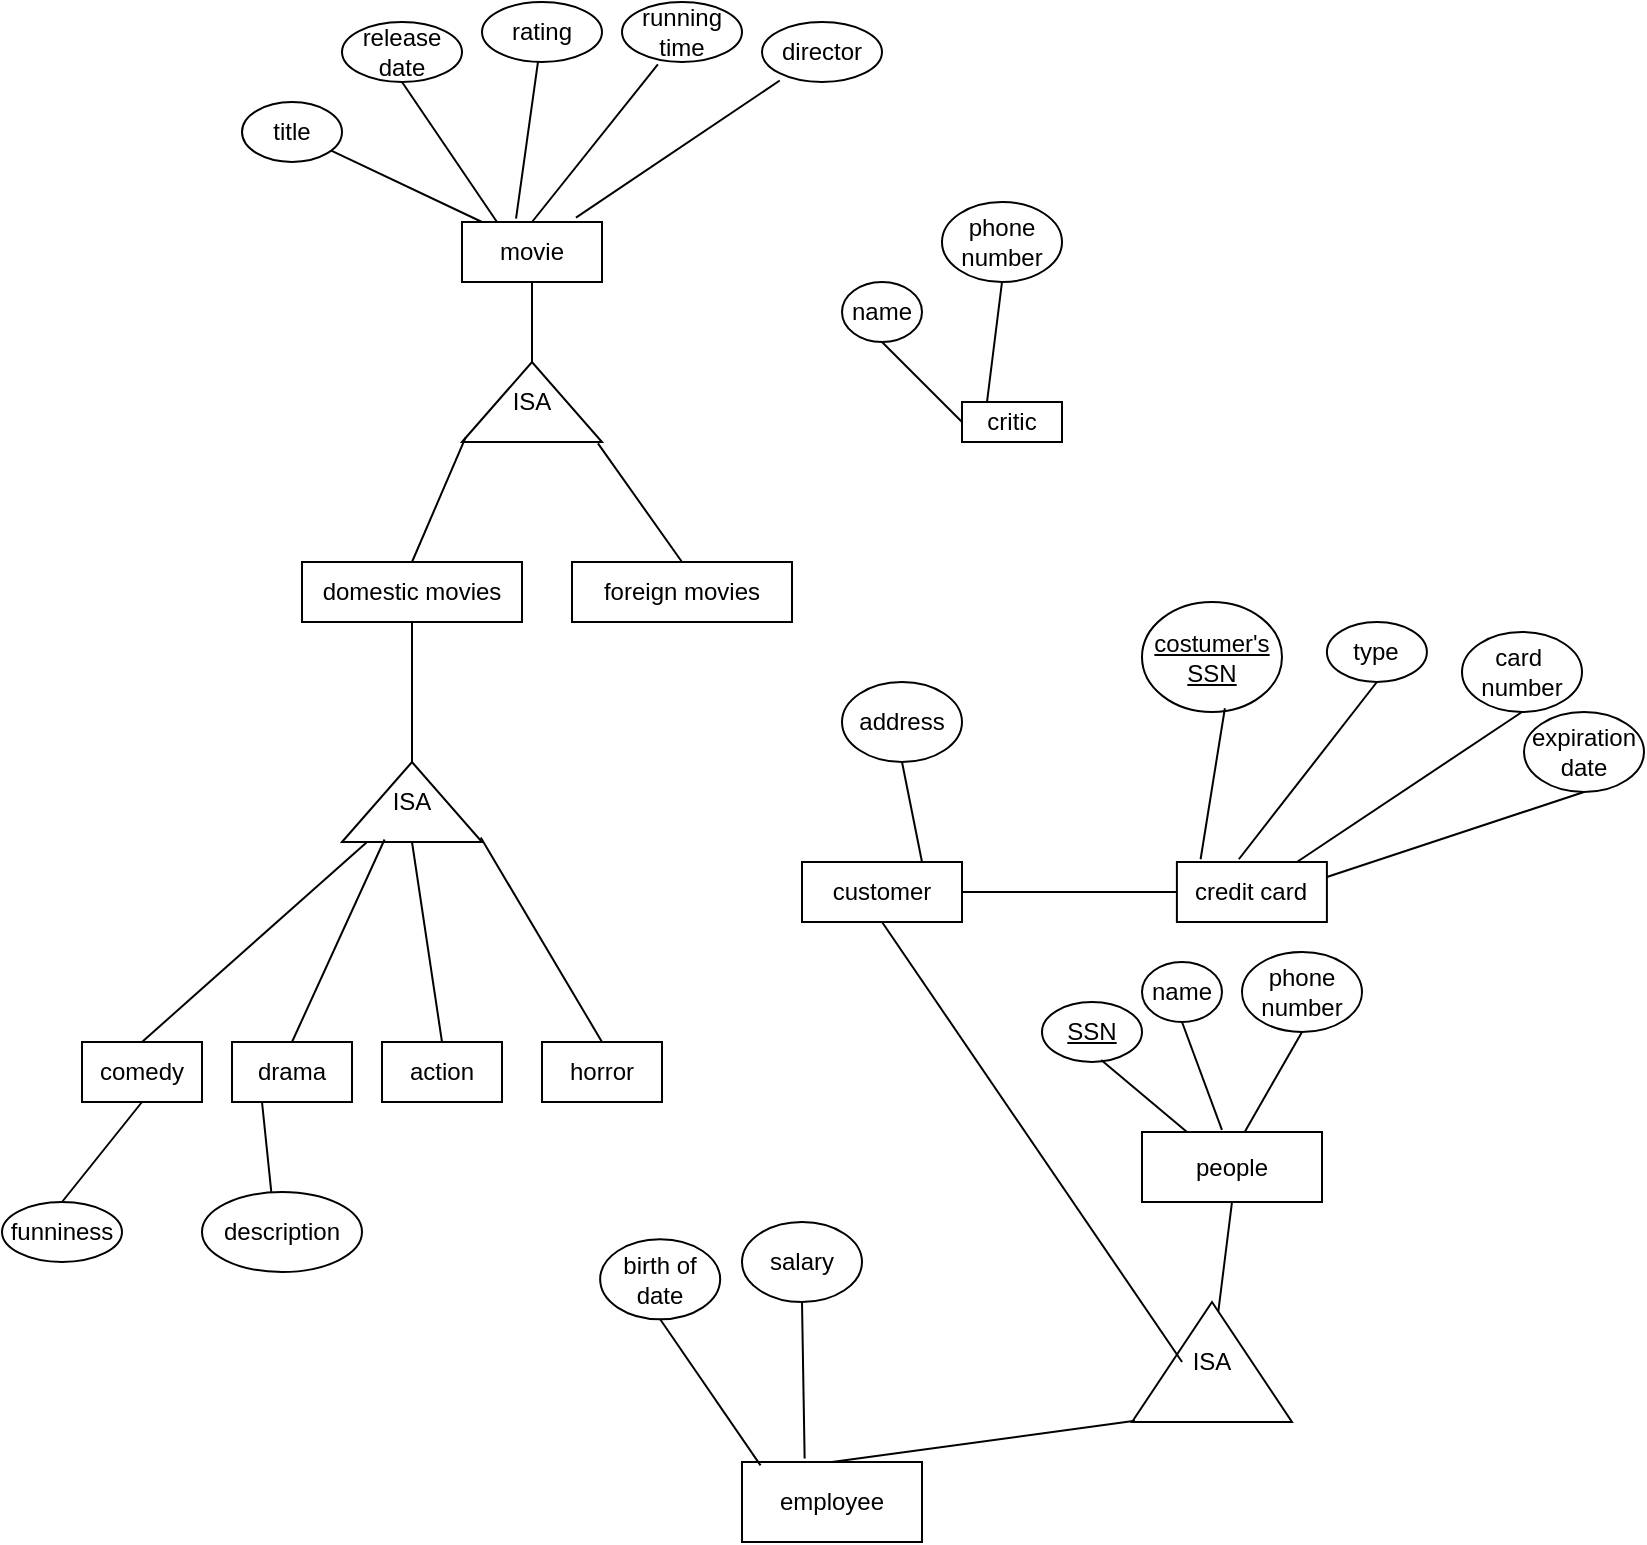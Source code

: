 <mxfile version="21.0.8" type="github">
  <diagram name="第1頁" id="P9BM3nfEhgbrT5ptWXJF">
    <mxGraphModel dx="989" dy="530" grid="1" gridSize="10" guides="1" tooltips="1" connect="1" arrows="1" fold="1" page="1" pageScale="1" pageWidth="827" pageHeight="1169" math="0" shadow="0">
      <root>
        <mxCell id="0" />
        <mxCell id="1" parent="0" />
        <mxCell id="3KgX_dlSJIxUzlRzkm22-1" value="movie" style="rounded=0;whiteSpace=wrap;html=1;" vertex="1" parent="1">
          <mxGeometry x="350" y="370" width="70" height="30" as="geometry" />
        </mxCell>
        <mxCell id="3KgX_dlSJIxUzlRzkm22-2" value="title" style="ellipse;whiteSpace=wrap;html=1;" vertex="1" parent="1">
          <mxGeometry x="240" y="310" width="50" height="30" as="geometry" />
        </mxCell>
        <mxCell id="3KgX_dlSJIxUzlRzkm22-4" value="" style="endArrow=none;html=1;rounded=0;exitX=0.143;exitY=0;exitDx=0;exitDy=0;exitPerimeter=0;" edge="1" parent="1" source="3KgX_dlSJIxUzlRzkm22-1" target="3KgX_dlSJIxUzlRzkm22-2">
          <mxGeometry width="50" height="50" relative="1" as="geometry">
            <mxPoint x="380" y="420" as="sourcePoint" />
            <mxPoint x="430" y="370" as="targetPoint" />
          </mxGeometry>
        </mxCell>
        <mxCell id="3KgX_dlSJIxUzlRzkm22-5" value="release date" style="ellipse;whiteSpace=wrap;html=1;" vertex="1" parent="1">
          <mxGeometry x="290" y="270" width="60" height="30" as="geometry" />
        </mxCell>
        <mxCell id="3KgX_dlSJIxUzlRzkm22-6" value="" style="endArrow=none;html=1;rounded=0;entryX=0.5;entryY=1;entryDx=0;entryDy=0;exitX=0.25;exitY=0;exitDx=0;exitDy=0;" edge="1" parent="1" source="3KgX_dlSJIxUzlRzkm22-1" target="3KgX_dlSJIxUzlRzkm22-5">
          <mxGeometry width="50" height="50" relative="1" as="geometry">
            <mxPoint x="370" y="360" as="sourcePoint" />
            <mxPoint x="326" y="328" as="targetPoint" />
          </mxGeometry>
        </mxCell>
        <mxCell id="3KgX_dlSJIxUzlRzkm22-7" value="rating" style="ellipse;whiteSpace=wrap;html=1;" vertex="1" parent="1">
          <mxGeometry x="360" y="260" width="60" height="30" as="geometry" />
        </mxCell>
        <mxCell id="3KgX_dlSJIxUzlRzkm22-8" value="" style="endArrow=none;html=1;rounded=0;exitX=0.386;exitY=-0.057;exitDx=0;exitDy=0;exitPerimeter=0;" edge="1" parent="1" source="3KgX_dlSJIxUzlRzkm22-1" target="3KgX_dlSJIxUzlRzkm22-7">
          <mxGeometry width="50" height="50" relative="1" as="geometry">
            <mxPoint x="378" y="380" as="sourcePoint" />
            <mxPoint x="370" y="310" as="targetPoint" />
          </mxGeometry>
        </mxCell>
        <mxCell id="3KgX_dlSJIxUzlRzkm22-9" value="running time" style="ellipse;whiteSpace=wrap;html=1;" vertex="1" parent="1">
          <mxGeometry x="430" y="260" width="60" height="30" as="geometry" />
        </mxCell>
        <mxCell id="3KgX_dlSJIxUzlRzkm22-10" value="" style="endArrow=none;html=1;rounded=0;entryX=0.299;entryY=1.038;entryDx=0;entryDy=0;entryPerimeter=0;exitX=0.5;exitY=0;exitDx=0;exitDy=0;" edge="1" parent="1" source="3KgX_dlSJIxUzlRzkm22-1" target="3KgX_dlSJIxUzlRzkm22-9">
          <mxGeometry width="50" height="50" relative="1" as="geometry">
            <mxPoint x="390" y="360" as="sourcePoint" />
            <mxPoint x="430" y="280" as="targetPoint" />
          </mxGeometry>
        </mxCell>
        <mxCell id="3KgX_dlSJIxUzlRzkm22-11" value="director" style="ellipse;whiteSpace=wrap;html=1;" vertex="1" parent="1">
          <mxGeometry x="500" y="270" width="60" height="30" as="geometry" />
        </mxCell>
        <mxCell id="3KgX_dlSJIxUzlRzkm22-12" value="" style="endArrow=none;html=1;rounded=0;entryX=0.148;entryY=0.975;entryDx=0;entryDy=0;entryPerimeter=0;exitX=0.814;exitY=-0.073;exitDx=0;exitDy=0;exitPerimeter=0;" edge="1" parent="1" source="3KgX_dlSJIxUzlRzkm22-1" target="3KgX_dlSJIxUzlRzkm22-11">
          <mxGeometry width="50" height="50" relative="1" as="geometry">
            <mxPoint x="380" y="330" as="sourcePoint" />
            <mxPoint x="430" y="280" as="targetPoint" />
          </mxGeometry>
        </mxCell>
        <mxCell id="3KgX_dlSJIxUzlRzkm22-13" value="ISA" style="triangle;whiteSpace=wrap;html=1;direction=north;" vertex="1" parent="1">
          <mxGeometry x="350" y="440" width="70" height="40" as="geometry" />
        </mxCell>
        <mxCell id="3KgX_dlSJIxUzlRzkm22-14" value="" style="endArrow=none;html=1;rounded=0;entryX=0.5;entryY=1;entryDx=0;entryDy=0;exitX=1;exitY=0.5;exitDx=0;exitDy=0;" edge="1" parent="1" source="3KgX_dlSJIxUzlRzkm22-13" target="3KgX_dlSJIxUzlRzkm22-1">
          <mxGeometry width="50" height="50" relative="1" as="geometry">
            <mxPoint x="380" y="480" as="sourcePoint" />
            <mxPoint x="430" y="430" as="targetPoint" />
          </mxGeometry>
        </mxCell>
        <mxCell id="3KgX_dlSJIxUzlRzkm22-15" value="" style="endArrow=none;html=1;rounded=0;entryX=0.055;entryY=0.025;entryDx=0;entryDy=0;entryPerimeter=0;exitX=0.5;exitY=0;exitDx=0;exitDy=0;" edge="1" parent="1" source="3KgX_dlSJIxUzlRzkm22-17" target="3KgX_dlSJIxUzlRzkm22-13">
          <mxGeometry width="50" height="50" relative="1" as="geometry">
            <mxPoint x="290" y="540" as="sourcePoint" />
            <mxPoint x="430" y="430" as="targetPoint" />
          </mxGeometry>
        </mxCell>
        <mxCell id="3KgX_dlSJIxUzlRzkm22-16" value="" style="endArrow=none;html=1;rounded=0;entryX=-0.017;entryY=0.971;entryDx=0;entryDy=0;entryPerimeter=0;exitX=0.5;exitY=0;exitDx=0;exitDy=0;" edge="1" parent="1" source="3KgX_dlSJIxUzlRzkm22-18" target="3KgX_dlSJIxUzlRzkm22-13">
          <mxGeometry width="50" height="50" relative="1" as="geometry">
            <mxPoint x="440" y="520" as="sourcePoint" />
            <mxPoint x="362" y="488" as="targetPoint" />
          </mxGeometry>
        </mxCell>
        <mxCell id="3KgX_dlSJIxUzlRzkm22-17" value="domestic&amp;nbsp;movies" style="rounded=0;whiteSpace=wrap;html=1;" vertex="1" parent="1">
          <mxGeometry x="270" y="540" width="110" height="30" as="geometry" />
        </mxCell>
        <mxCell id="3KgX_dlSJIxUzlRzkm22-18" value="foreign&amp;nbsp;movies" style="rounded=0;whiteSpace=wrap;html=1;" vertex="1" parent="1">
          <mxGeometry x="405" y="540" width="110" height="30" as="geometry" />
        </mxCell>
        <mxCell id="3KgX_dlSJIxUzlRzkm22-19" value="ISA" style="triangle;whiteSpace=wrap;html=1;direction=north;" vertex="1" parent="1">
          <mxGeometry x="290" y="640" width="70" height="40" as="geometry" />
        </mxCell>
        <mxCell id="3KgX_dlSJIxUzlRzkm22-20" value="" style="endArrow=none;html=1;rounded=0;entryX=0.5;entryY=1;entryDx=0;entryDy=0;exitX=1;exitY=0.5;exitDx=0;exitDy=0;" edge="1" parent="1" source="3KgX_dlSJIxUzlRzkm22-19" target="3KgX_dlSJIxUzlRzkm22-17">
          <mxGeometry width="50" height="50" relative="1" as="geometry">
            <mxPoint x="310" y="700" as="sourcePoint" />
            <mxPoint x="160" y="580" as="targetPoint" />
          </mxGeometry>
        </mxCell>
        <mxCell id="3KgX_dlSJIxUzlRzkm22-21" value="" style="endArrow=none;html=1;rounded=0;entryX=-0.005;entryY=0.175;entryDx=0;entryDy=0;entryPerimeter=0;exitX=0.5;exitY=0;exitDx=0;exitDy=0;" edge="1" parent="1" source="3KgX_dlSJIxUzlRzkm22-22" target="3KgX_dlSJIxUzlRzkm22-19">
          <mxGeometry width="50" height="50" relative="1" as="geometry">
            <mxPoint x="240" y="742" as="sourcePoint" />
            <mxPoint x="302" y="680" as="targetPoint" />
          </mxGeometry>
        </mxCell>
        <mxCell id="3KgX_dlSJIxUzlRzkm22-22" value="comedy" style="rounded=0;whiteSpace=wrap;html=1;" vertex="1" parent="1">
          <mxGeometry x="160" y="780" width="60" height="30" as="geometry" />
        </mxCell>
        <mxCell id="3KgX_dlSJIxUzlRzkm22-23" value="" style="endArrow=none;html=1;rounded=0;exitX=0.5;exitY=0;exitDx=0;exitDy=0;entryX=0.031;entryY=0.304;entryDx=0;entryDy=0;entryPerimeter=0;" edge="1" parent="1" source="3KgX_dlSJIxUzlRzkm22-24" target="3KgX_dlSJIxUzlRzkm22-19">
          <mxGeometry width="50" height="50" relative="1" as="geometry">
            <mxPoint x="315" y="772.32" as="sourcePoint" />
            <mxPoint x="290" y="710" as="targetPoint" />
          </mxGeometry>
        </mxCell>
        <mxCell id="3KgX_dlSJIxUzlRzkm22-24" value="drama" style="rounded=0;whiteSpace=wrap;html=1;" vertex="1" parent="1">
          <mxGeometry x="235" y="780" width="60" height="30" as="geometry" />
        </mxCell>
        <mxCell id="3KgX_dlSJIxUzlRzkm22-25" value="" style="endArrow=none;html=1;rounded=0;exitX=0.5;exitY=0;exitDx=0;exitDy=0;entryX=0;entryY=0.5;entryDx=0;entryDy=0;" edge="1" parent="1" source="3KgX_dlSJIxUzlRzkm22-26" target="3KgX_dlSJIxUzlRzkm22-19">
          <mxGeometry width="50" height="50" relative="1" as="geometry">
            <mxPoint x="325" y="782.32" as="sourcePoint" />
            <mxPoint x="301" y="689" as="targetPoint" />
          </mxGeometry>
        </mxCell>
        <mxCell id="3KgX_dlSJIxUzlRzkm22-26" value="action" style="rounded=0;whiteSpace=wrap;html=1;" vertex="1" parent="1">
          <mxGeometry x="310" y="780" width="60" height="30" as="geometry" />
        </mxCell>
        <mxCell id="3KgX_dlSJIxUzlRzkm22-27" value="" style="endArrow=none;html=1;rounded=0;exitX=0.5;exitY=0;exitDx=0;exitDy=0;entryX=0.055;entryY=0.991;entryDx=0;entryDy=0;entryPerimeter=0;" edge="1" parent="1" source="3KgX_dlSJIxUzlRzkm22-28" target="3KgX_dlSJIxUzlRzkm22-19">
          <mxGeometry width="50" height="50" relative="1" as="geometry">
            <mxPoint x="335" y="792.32" as="sourcePoint" />
            <mxPoint x="311" y="699" as="targetPoint" />
          </mxGeometry>
        </mxCell>
        <mxCell id="3KgX_dlSJIxUzlRzkm22-28" value="horror" style="rounded=0;whiteSpace=wrap;html=1;" vertex="1" parent="1">
          <mxGeometry x="390" y="780" width="60" height="30" as="geometry" />
        </mxCell>
        <mxCell id="3KgX_dlSJIxUzlRzkm22-31" value="funniness" style="ellipse;whiteSpace=wrap;html=1;" vertex="1" parent="1">
          <mxGeometry x="120" y="860" width="60" height="30" as="geometry" />
        </mxCell>
        <mxCell id="3KgX_dlSJIxUzlRzkm22-33" value="" style="endArrow=none;html=1;rounded=0;entryX=0.5;entryY=1;entryDx=0;entryDy=0;exitX=0.5;exitY=0;exitDx=0;exitDy=0;" edge="1" parent="1" source="3KgX_dlSJIxUzlRzkm22-31" target="3KgX_dlSJIxUzlRzkm22-22">
          <mxGeometry width="50" height="50" relative="1" as="geometry">
            <mxPoint x="380" y="760" as="sourcePoint" />
            <mxPoint x="430" y="710" as="targetPoint" />
          </mxGeometry>
        </mxCell>
        <mxCell id="3KgX_dlSJIxUzlRzkm22-34" value="description" style="ellipse;whiteSpace=wrap;html=1;" vertex="1" parent="1">
          <mxGeometry x="220" y="855" width="80" height="40" as="geometry" />
        </mxCell>
        <mxCell id="3KgX_dlSJIxUzlRzkm22-35" value="" style="endArrow=none;html=1;rounded=0;entryX=0.25;entryY=1;entryDx=0;entryDy=0;exitX=0.433;exitY=-0.001;exitDx=0;exitDy=0;exitPerimeter=0;" edge="1" parent="1" source="3KgX_dlSJIxUzlRzkm22-34" target="3KgX_dlSJIxUzlRzkm22-24">
          <mxGeometry width="50" height="50" relative="1" as="geometry">
            <mxPoint x="380" y="760" as="sourcePoint" />
            <mxPoint x="430" y="710" as="targetPoint" />
          </mxGeometry>
        </mxCell>
        <mxCell id="3KgX_dlSJIxUzlRzkm22-36" value="critic" style="rounded=0;whiteSpace=wrap;html=1;" vertex="1" parent="1">
          <mxGeometry x="600" y="460" width="50" height="20" as="geometry" />
        </mxCell>
        <mxCell id="3KgX_dlSJIxUzlRzkm22-37" value="name" style="ellipse;whiteSpace=wrap;html=1;" vertex="1" parent="1">
          <mxGeometry x="540" y="400" width="40" height="30" as="geometry" />
        </mxCell>
        <mxCell id="3KgX_dlSJIxUzlRzkm22-38" value="" style="endArrow=none;html=1;rounded=0;entryX=0.5;entryY=1;entryDx=0;entryDy=0;exitX=0;exitY=0.5;exitDx=0;exitDy=0;" edge="1" parent="1" source="3KgX_dlSJIxUzlRzkm22-36" target="3KgX_dlSJIxUzlRzkm22-37">
          <mxGeometry width="50" height="50" relative="1" as="geometry">
            <mxPoint x="380" y="480" as="sourcePoint" />
            <mxPoint x="430" y="430" as="targetPoint" />
          </mxGeometry>
        </mxCell>
        <mxCell id="3KgX_dlSJIxUzlRzkm22-39" value="phone number" style="ellipse;whiteSpace=wrap;html=1;" vertex="1" parent="1">
          <mxGeometry x="590" y="360" width="60" height="40" as="geometry" />
        </mxCell>
        <mxCell id="3KgX_dlSJIxUzlRzkm22-40" value="" style="endArrow=none;html=1;rounded=0;entryX=0.5;entryY=1;entryDx=0;entryDy=0;exitX=0.25;exitY=0;exitDx=0;exitDy=0;" edge="1" parent="1" target="3KgX_dlSJIxUzlRzkm22-39" source="3KgX_dlSJIxUzlRzkm22-36">
          <mxGeometry width="50" height="50" relative="1" as="geometry">
            <mxPoint x="650" y="440" as="sourcePoint" />
            <mxPoint x="480" y="400" as="targetPoint" />
          </mxGeometry>
        </mxCell>
        <mxCell id="3KgX_dlSJIxUzlRzkm22-41" value="customer" style="rounded=0;whiteSpace=wrap;html=1;" vertex="1" parent="1">
          <mxGeometry x="520" y="690" width="80" height="30" as="geometry" />
        </mxCell>
        <mxCell id="3KgX_dlSJIxUzlRzkm22-42" value="&lt;u&gt;SSN&lt;/u&gt;" style="ellipse;whiteSpace=wrap;html=1;" vertex="1" parent="1">
          <mxGeometry x="640" y="760" width="50" height="30" as="geometry" />
        </mxCell>
        <mxCell id="3KgX_dlSJIxUzlRzkm22-44" value="" style="endArrow=none;html=1;rounded=0;entryX=0.592;entryY=0.966;entryDx=0;entryDy=0;entryPerimeter=0;exitX=0.25;exitY=0;exitDx=0;exitDy=0;" edge="1" parent="1" source="3KgX_dlSJIxUzlRzkm22-63" target="3KgX_dlSJIxUzlRzkm22-42">
          <mxGeometry width="50" height="50" relative="1" as="geometry">
            <mxPoint x="675.47" y="826.22" as="sourcePoint" />
            <mxPoint x="550" y="710" as="targetPoint" />
          </mxGeometry>
        </mxCell>
        <mxCell id="3KgX_dlSJIxUzlRzkm22-45" value="name" style="ellipse;whiteSpace=wrap;html=1;" vertex="1" parent="1">
          <mxGeometry x="690" y="740" width="40" height="30" as="geometry" />
        </mxCell>
        <mxCell id="3KgX_dlSJIxUzlRzkm22-46" value="" style="endArrow=none;html=1;rounded=0;entryX=0.5;entryY=1;entryDx=0;entryDy=0;exitX=0.444;exitY=-0.03;exitDx=0;exitDy=0;exitPerimeter=0;" edge="1" parent="1" target="3KgX_dlSJIxUzlRzkm22-45" source="3KgX_dlSJIxUzlRzkm22-63">
          <mxGeometry width="50" height="50" relative="1" as="geometry">
            <mxPoint x="840.0" y="830" as="sourcePoint" />
            <mxPoint x="720" y="745" as="targetPoint" />
          </mxGeometry>
        </mxCell>
        <mxCell id="3KgX_dlSJIxUzlRzkm22-47" value="phone number" style="ellipse;whiteSpace=wrap;html=1;" vertex="1" parent="1">
          <mxGeometry x="740" y="735" width="60" height="40" as="geometry" />
        </mxCell>
        <mxCell id="3KgX_dlSJIxUzlRzkm22-48" value="" style="endArrow=none;html=1;rounded=0;entryX=0.5;entryY=1;entryDx=0;entryDy=0;exitX=0.565;exitY=0.025;exitDx=0;exitDy=0;exitPerimeter=0;" edge="1" parent="1" target="3KgX_dlSJIxUzlRzkm22-47" source="3KgX_dlSJIxUzlRzkm22-63">
          <mxGeometry width="50" height="50" relative="1" as="geometry">
            <mxPoint x="821.36" y="829.49" as="sourcePoint" />
            <mxPoint x="780" y="690.51" as="targetPoint" />
          </mxGeometry>
        </mxCell>
        <mxCell id="3KgX_dlSJIxUzlRzkm22-49" value="address" style="ellipse;whiteSpace=wrap;html=1;" vertex="1" parent="1">
          <mxGeometry x="540" y="600" width="60" height="40" as="geometry" />
        </mxCell>
        <mxCell id="3KgX_dlSJIxUzlRzkm22-50" value="" style="endArrow=none;html=1;rounded=0;entryX=0.5;entryY=1;entryDx=0;entryDy=0;exitX=0.75;exitY=0;exitDx=0;exitDy=0;" edge="1" parent="1" target="3KgX_dlSJIxUzlRzkm22-49" source="3KgX_dlSJIxUzlRzkm22-41">
          <mxGeometry width="50" height="50" relative="1" as="geometry">
            <mxPoint x="651" y="699" as="sourcePoint" />
            <mxPoint x="610" y="560" as="targetPoint" />
          </mxGeometry>
        </mxCell>
        <mxCell id="3KgX_dlSJIxUzlRzkm22-51" value="credit card" style="rounded=0;whiteSpace=wrap;html=1;" vertex="1" parent="1">
          <mxGeometry x="707.45" y="690" width="75" height="30" as="geometry" />
        </mxCell>
        <mxCell id="3KgX_dlSJIxUzlRzkm22-52" style="edgeStyle=orthogonalEdgeStyle;rounded=0;orthogonalLoop=1;jettySize=auto;html=1;exitX=0.5;exitY=1;exitDx=0;exitDy=0;" edge="1" parent="1" source="3KgX_dlSJIxUzlRzkm22-51" target="3KgX_dlSJIxUzlRzkm22-51">
          <mxGeometry relative="1" as="geometry" />
        </mxCell>
        <mxCell id="3KgX_dlSJIxUzlRzkm22-53" value="" style="endArrow=none;html=1;rounded=0;entryX=1;entryY=0.5;entryDx=0;entryDy=0;exitX=0;exitY=0.5;exitDx=0;exitDy=0;" edge="1" parent="1" source="3KgX_dlSJIxUzlRzkm22-51" target="3KgX_dlSJIxUzlRzkm22-41">
          <mxGeometry width="50" height="50" relative="1" as="geometry">
            <mxPoint x="430" y="570" as="sourcePoint" />
            <mxPoint x="480" y="520" as="targetPoint" />
          </mxGeometry>
        </mxCell>
        <mxCell id="3KgX_dlSJIxUzlRzkm22-54" value="&lt;u&gt;costumer&#39;s SSN&lt;/u&gt;" style="ellipse;whiteSpace=wrap;html=1;" vertex="1" parent="1">
          <mxGeometry x="690" y="560" width="70" height="55" as="geometry" />
        </mxCell>
        <mxCell id="3KgX_dlSJIxUzlRzkm22-55" value="" style="endArrow=none;html=1;rounded=0;entryX=0.592;entryY=0.966;entryDx=0;entryDy=0;entryPerimeter=0;exitX=0.158;exitY=-0.046;exitDx=0;exitDy=0;exitPerimeter=0;" edge="1" parent="1" target="3KgX_dlSJIxUzlRzkm22-54" source="3KgX_dlSJIxUzlRzkm22-51">
          <mxGeometry width="50" height="50" relative="1" as="geometry">
            <mxPoint x="766" y="665" as="sourcePoint" />
            <mxPoint x="610" y="565" as="targetPoint" />
          </mxGeometry>
        </mxCell>
        <mxCell id="3KgX_dlSJIxUzlRzkm22-56" value="type" style="ellipse;whiteSpace=wrap;html=1;" vertex="1" parent="1">
          <mxGeometry x="782.45" y="570" width="50" height="30" as="geometry" />
        </mxCell>
        <mxCell id="3KgX_dlSJIxUzlRzkm22-57" value="" style="endArrow=none;html=1;rounded=0;entryX=0.5;entryY=1;entryDx=0;entryDy=0;exitX=0.413;exitY=-0.046;exitDx=0;exitDy=0;exitPerimeter=0;" edge="1" parent="1" target="3KgX_dlSJIxUzlRzkm22-56" source="3KgX_dlSJIxUzlRzkm22-51">
          <mxGeometry width="50" height="50" relative="1" as="geometry">
            <mxPoint x="760" y="690" as="sourcePoint" />
            <mxPoint x="702.45" y="577.76" as="targetPoint" />
          </mxGeometry>
        </mxCell>
        <mxCell id="3KgX_dlSJIxUzlRzkm22-58" value="card&amp;nbsp; number" style="ellipse;whiteSpace=wrap;html=1;" vertex="1" parent="1">
          <mxGeometry x="850" y="575" width="60" height="40" as="geometry" />
        </mxCell>
        <mxCell id="3KgX_dlSJIxUzlRzkm22-59" value="" style="endArrow=none;html=1;rounded=0;entryX=0.5;entryY=1;entryDx=0;entryDy=0;" edge="1" parent="1" target="3KgX_dlSJIxUzlRzkm22-58" source="3KgX_dlSJIxUzlRzkm22-51">
          <mxGeometry width="50" height="50" relative="1" as="geometry">
            <mxPoint x="810" y="690" as="sourcePoint" />
            <mxPoint x="840" y="560" as="targetPoint" />
          </mxGeometry>
        </mxCell>
        <mxCell id="3KgX_dlSJIxUzlRzkm22-60" value="expiration date" style="ellipse;whiteSpace=wrap;html=1;" vertex="1" parent="1">
          <mxGeometry x="881" y="615" width="60" height="40" as="geometry" />
        </mxCell>
        <mxCell id="3KgX_dlSJIxUzlRzkm22-61" value="" style="endArrow=none;html=1;rounded=0;entryX=0.5;entryY=1;entryDx=0;entryDy=0;exitX=1;exitY=0.25;exitDx=0;exitDy=0;" edge="1" parent="1" target="3KgX_dlSJIxUzlRzkm22-60" source="3KgX_dlSJIxUzlRzkm22-51">
          <mxGeometry width="50" height="50" relative="1" as="geometry">
            <mxPoint x="800" y="725" as="sourcePoint" />
            <mxPoint x="871" y="595" as="targetPoint" />
          </mxGeometry>
        </mxCell>
        <mxCell id="3KgX_dlSJIxUzlRzkm22-62" value="employee" style="rounded=0;whiteSpace=wrap;html=1;" vertex="1" parent="1">
          <mxGeometry x="490" y="990" width="90" height="40" as="geometry" />
        </mxCell>
        <mxCell id="3KgX_dlSJIxUzlRzkm22-63" value="people" style="rounded=0;whiteSpace=wrap;html=1;" vertex="1" parent="1">
          <mxGeometry x="690" y="825" width="90" height="35" as="geometry" />
        </mxCell>
        <mxCell id="3KgX_dlSJIxUzlRzkm22-64" value="" style="endArrow=none;html=1;rounded=0;entryX=0.5;entryY=1;entryDx=0;entryDy=0;" edge="1" parent="1" source="3KgX_dlSJIxUzlRzkm22-65" target="3KgX_dlSJIxUzlRzkm22-63">
          <mxGeometry width="50" height="50" relative="1" as="geometry">
            <mxPoint x="715" y="950" as="sourcePoint" />
            <mxPoint x="480" y="850" as="targetPoint" />
          </mxGeometry>
        </mxCell>
        <mxCell id="3KgX_dlSJIxUzlRzkm22-66" value="" style="endArrow=none;html=1;rounded=0;entryX=0.5;entryY=1;entryDx=0;entryDy=0;" edge="1" parent="1" target="3KgX_dlSJIxUzlRzkm22-65">
          <mxGeometry width="50" height="50" relative="1" as="geometry">
            <mxPoint x="715" y="950" as="sourcePoint" />
            <mxPoint x="715" y="893" as="targetPoint" />
          </mxGeometry>
        </mxCell>
        <mxCell id="3KgX_dlSJIxUzlRzkm22-65" value="ISA" style="triangle;whiteSpace=wrap;html=1;direction=north;" vertex="1" parent="1">
          <mxGeometry x="685" y="910" width="80" height="60" as="geometry" />
        </mxCell>
        <mxCell id="3KgX_dlSJIxUzlRzkm22-67" value="" style="endArrow=none;html=1;rounded=0;entryX=0.5;entryY=0.313;entryDx=0;entryDy=0;entryPerimeter=0;exitX=0.5;exitY=1;exitDx=0;exitDy=0;" edge="1" parent="1" source="3KgX_dlSJIxUzlRzkm22-41" target="3KgX_dlSJIxUzlRzkm22-65">
          <mxGeometry width="50" height="50" relative="1" as="geometry">
            <mxPoint x="430" y="900" as="sourcePoint" />
            <mxPoint x="480" y="850" as="targetPoint" />
          </mxGeometry>
        </mxCell>
        <mxCell id="3KgX_dlSJIxUzlRzkm22-68" value="" style="endArrow=none;html=1;rounded=0;entryX=0.011;entryY=0.019;entryDx=0;entryDy=0;entryPerimeter=0;exitX=0.5;exitY=0;exitDx=0;exitDy=0;" edge="1" parent="1" source="3KgX_dlSJIxUzlRzkm22-62" target="3KgX_dlSJIxUzlRzkm22-65">
          <mxGeometry width="50" height="50" relative="1" as="geometry">
            <mxPoint x="430" y="900" as="sourcePoint" />
            <mxPoint x="480" y="850" as="targetPoint" />
          </mxGeometry>
        </mxCell>
        <mxCell id="3KgX_dlSJIxUzlRzkm22-69" value="birth of date" style="ellipse;whiteSpace=wrap;html=1;" vertex="1" parent="1">
          <mxGeometry x="419.08" y="878.64" width="60" height="40" as="geometry" />
        </mxCell>
        <mxCell id="3KgX_dlSJIxUzlRzkm22-70" value="" style="endArrow=none;html=1;rounded=0;entryX=0.5;entryY=1;entryDx=0;entryDy=0;exitX=0.103;exitY=0.043;exitDx=0;exitDy=0;exitPerimeter=0;" edge="1" parent="1" target="3KgX_dlSJIxUzlRzkm22-69" source="3KgX_dlSJIxUzlRzkm22-62">
          <mxGeometry width="50" height="50" relative="1" as="geometry">
            <mxPoint x="500" y="1000" as="sourcePoint" />
            <mxPoint x="459.08" y="834.15" as="targetPoint" />
          </mxGeometry>
        </mxCell>
        <mxCell id="3KgX_dlSJIxUzlRzkm22-71" value="salary" style="ellipse;whiteSpace=wrap;html=1;" vertex="1" parent="1">
          <mxGeometry x="490.0" y="870" width="60" height="40" as="geometry" />
        </mxCell>
        <mxCell id="3KgX_dlSJIxUzlRzkm22-72" value="" style="endArrow=none;html=1;rounded=0;entryX=0.5;entryY=1;entryDx=0;entryDy=0;exitX=0.348;exitY=-0.043;exitDx=0;exitDy=0;exitPerimeter=0;" edge="1" parent="1" target="3KgX_dlSJIxUzlRzkm22-71" source="3KgX_dlSJIxUzlRzkm22-62">
          <mxGeometry width="50" height="50" relative="1" as="geometry">
            <mxPoint x="574.96" y="983.36" as="sourcePoint" />
            <mxPoint x="535.04" y="815.51" as="targetPoint" />
          </mxGeometry>
        </mxCell>
      </root>
    </mxGraphModel>
  </diagram>
</mxfile>
